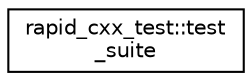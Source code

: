 digraph "Graphical Class Hierarchy"
{
  edge [fontname="Helvetica",fontsize="10",labelfontname="Helvetica",labelfontsize="10"];
  node [fontname="Helvetica",fontsize="10",shape=record];
  rankdir="LR";
  Node0 [label="rapid_cxx_test::test\l_suite",height=0.2,width=0.4,color="black", fillcolor="white", style="filled",URL="$classrapid__cxx__test_1_1test__suite.html"];
}

